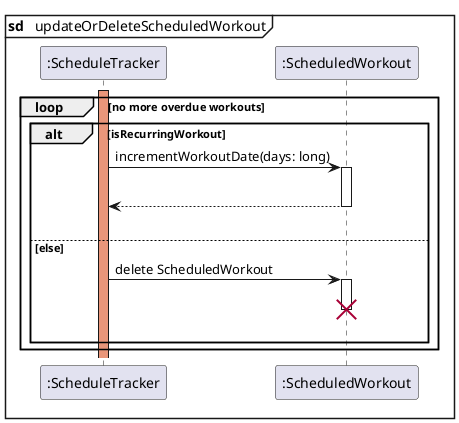 @startuml

mainframe **sd**   updateOrDeleteScheduledWorkout

activate ":ScheduleTracker" #DarkSalmon
loop no more overdue workouts
    note left : Take note that a workout is "overdue" \nif its scheduled date is before the current date
    alt isRecurringWorkout
        ":ScheduleTracker"->":ScheduledWorkout" : incrementWorkoutDate(days: long)
        |||
        activate ":ScheduledWorkout"
        return
        |||
    else else
        ":ScheduleTracker"->":ScheduledWorkout" : delete ScheduledWorkout
        activate ":ScheduledWorkout"
        destroy ":ScheduledWorkout"
        |||
    end
end

@enduml